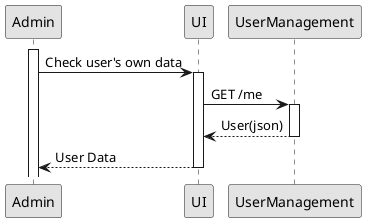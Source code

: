 @startuml
'http://plantuml.com/skinparam.html
skinparam monochrome true
skinparam packageStyle rect
skinparam shadowing false

participant Admin as AD
participant UI as UI
participant UserManagement as UM


activate AD
 AD -> UI: Check user's own data
  activate UI
   UI -> UM: GET /me
   activate UM
    UM --> UI: User(json)
   deactivate UM
   
  UI --> AD: User Data
  deactivate UI
@enduml